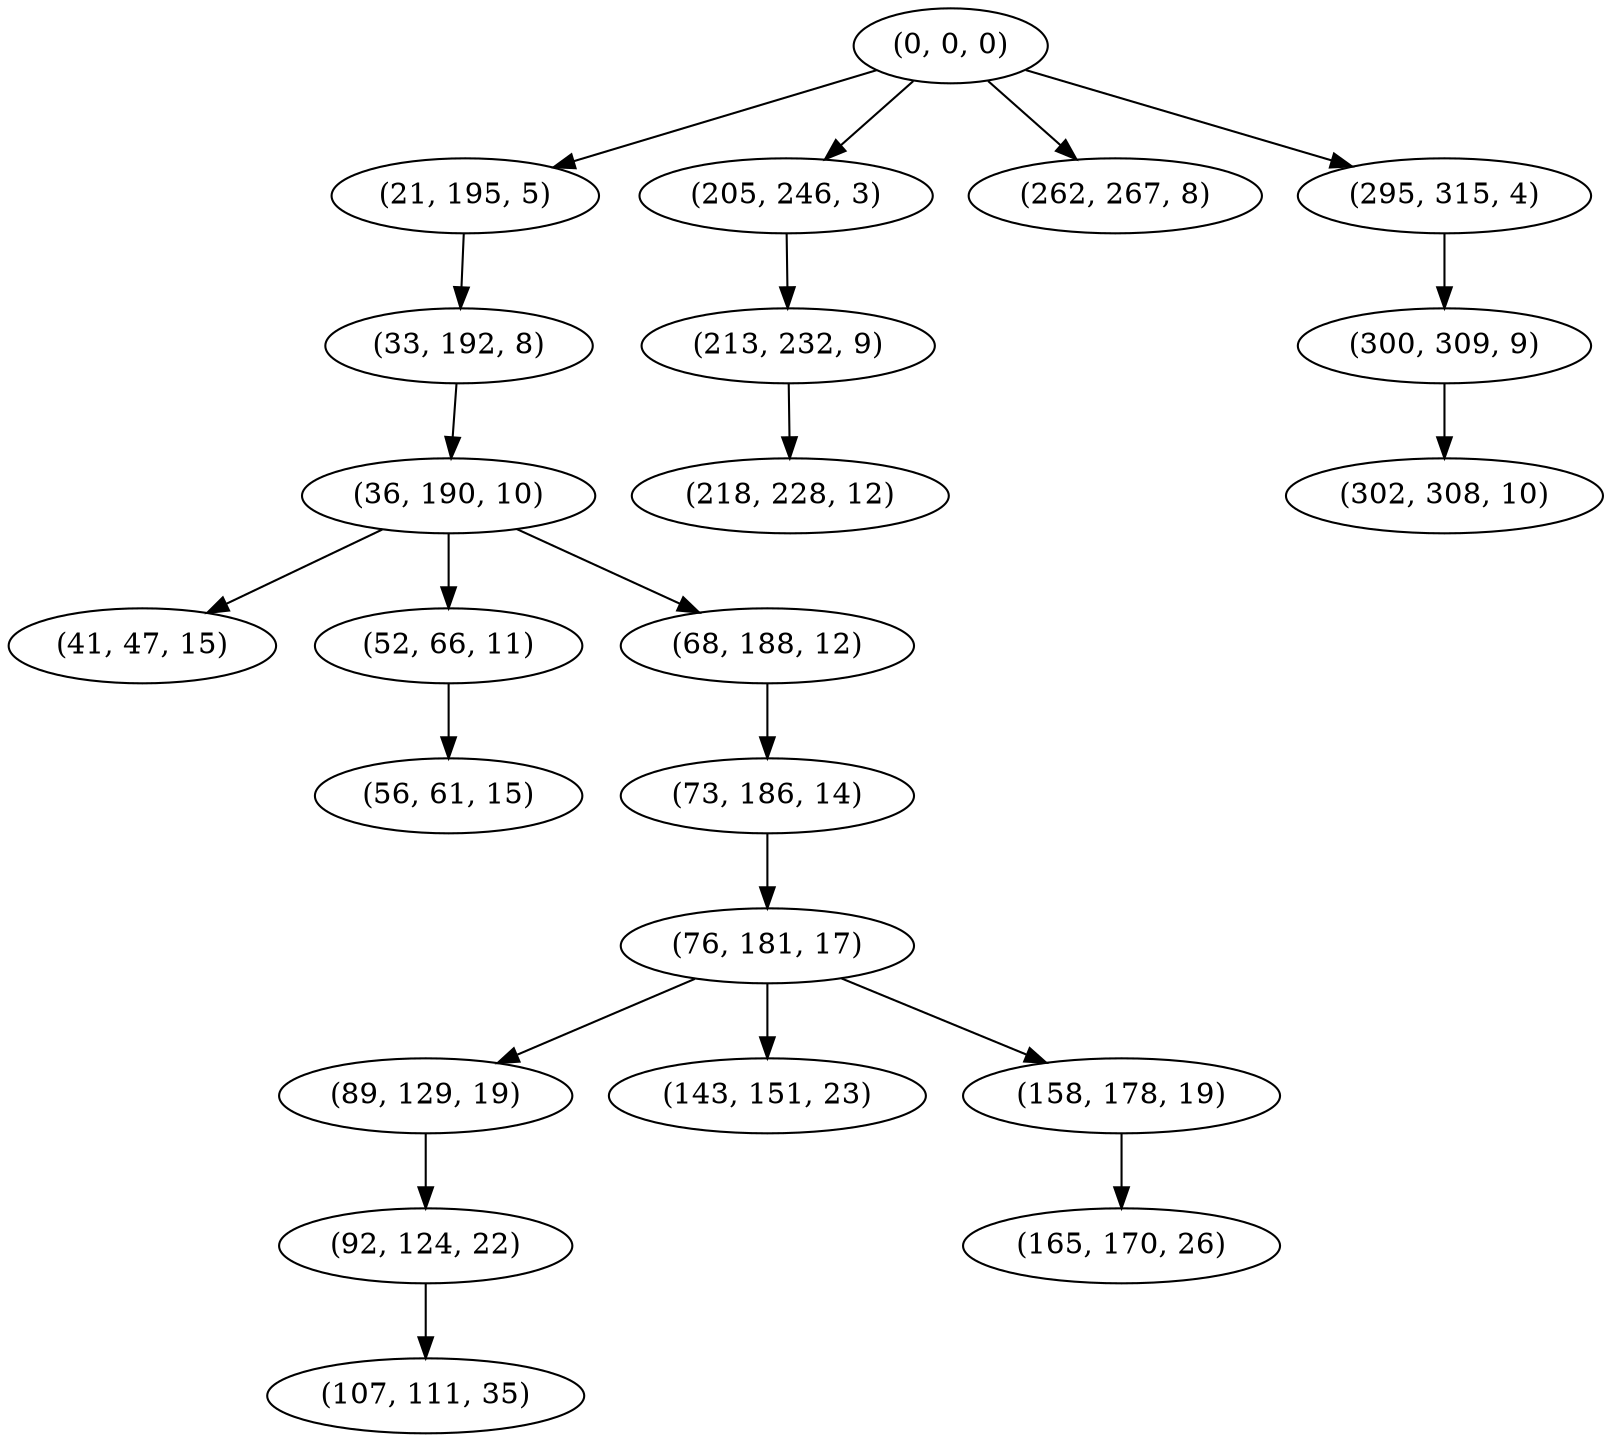 digraph tree {
    "(0, 0, 0)";
    "(21, 195, 5)";
    "(33, 192, 8)";
    "(36, 190, 10)";
    "(41, 47, 15)";
    "(52, 66, 11)";
    "(56, 61, 15)";
    "(68, 188, 12)";
    "(73, 186, 14)";
    "(76, 181, 17)";
    "(89, 129, 19)";
    "(92, 124, 22)";
    "(107, 111, 35)";
    "(143, 151, 23)";
    "(158, 178, 19)";
    "(165, 170, 26)";
    "(205, 246, 3)";
    "(213, 232, 9)";
    "(218, 228, 12)";
    "(262, 267, 8)";
    "(295, 315, 4)";
    "(300, 309, 9)";
    "(302, 308, 10)";
    "(0, 0, 0)" -> "(21, 195, 5)";
    "(0, 0, 0)" -> "(205, 246, 3)";
    "(0, 0, 0)" -> "(262, 267, 8)";
    "(0, 0, 0)" -> "(295, 315, 4)";
    "(21, 195, 5)" -> "(33, 192, 8)";
    "(33, 192, 8)" -> "(36, 190, 10)";
    "(36, 190, 10)" -> "(41, 47, 15)";
    "(36, 190, 10)" -> "(52, 66, 11)";
    "(36, 190, 10)" -> "(68, 188, 12)";
    "(52, 66, 11)" -> "(56, 61, 15)";
    "(68, 188, 12)" -> "(73, 186, 14)";
    "(73, 186, 14)" -> "(76, 181, 17)";
    "(76, 181, 17)" -> "(89, 129, 19)";
    "(76, 181, 17)" -> "(143, 151, 23)";
    "(76, 181, 17)" -> "(158, 178, 19)";
    "(89, 129, 19)" -> "(92, 124, 22)";
    "(92, 124, 22)" -> "(107, 111, 35)";
    "(158, 178, 19)" -> "(165, 170, 26)";
    "(205, 246, 3)" -> "(213, 232, 9)";
    "(213, 232, 9)" -> "(218, 228, 12)";
    "(295, 315, 4)" -> "(300, 309, 9)";
    "(300, 309, 9)" -> "(302, 308, 10)";
}
